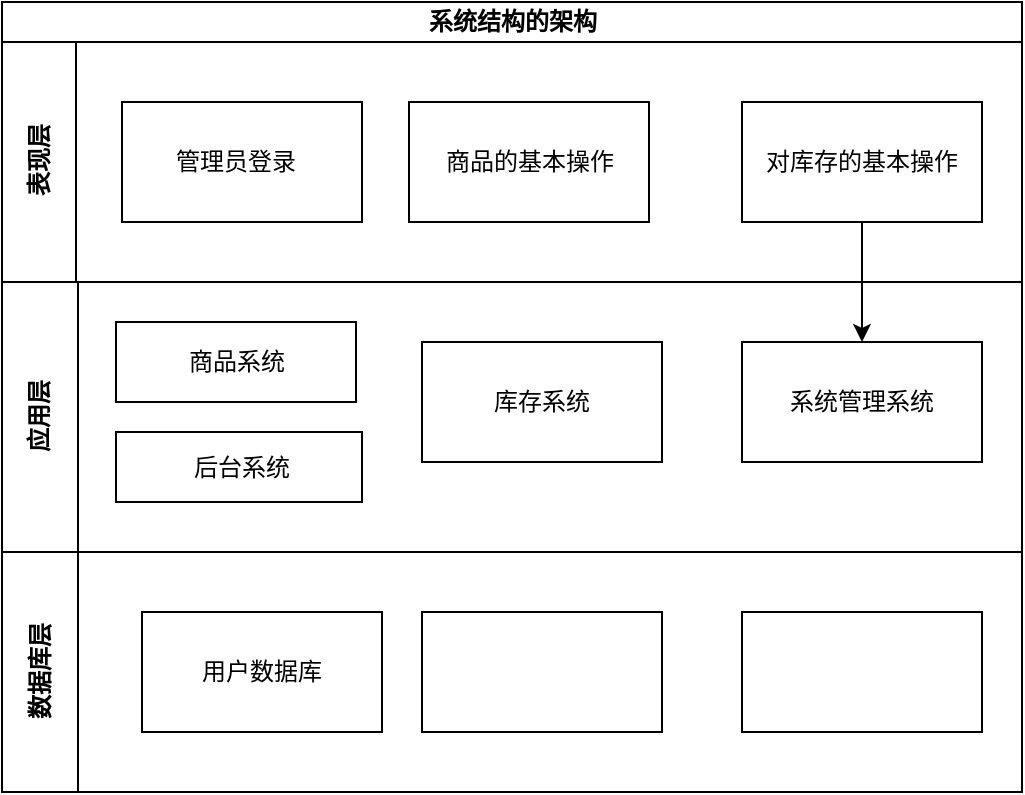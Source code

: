 <mxfile version="13.9.1" type="github">
  <diagram id="5b3xqpmSote6IkgPTgAm" name="Page-1">
    <mxGraphModel dx="868" dy="479" grid="1" gridSize="10" guides="1" tooltips="1" connect="1" arrows="1" fold="1" page="1" pageScale="1" pageWidth="827" pageHeight="1169" math="0" shadow="0">
      <root>
        <mxCell id="0" />
        <mxCell id="1" parent="0" />
        <mxCell id="98MKtr_wibg7zyHbtHh_-44" value="系统结构的架构" style="swimlane;html=1;childLayout=stackLayout;resizeParent=1;resizeParentMax=0;horizontal=1;startSize=20;horizontalStack=0;" vertex="1" parent="1">
          <mxGeometry x="100" y="40" width="510" height="395" as="geometry">
            <mxRectangle x="140" y="30" width="60" height="20" as="alternateBounds" />
          </mxGeometry>
        </mxCell>
        <mxCell id="98MKtr_wibg7zyHbtHh_-45" value="表现层" style="swimlane;html=1;startSize=37;horizontal=0;" vertex="1" parent="98MKtr_wibg7zyHbtHh_-44">
          <mxGeometry y="20" width="510" height="120" as="geometry">
            <mxRectangle y="20" width="510" height="60" as="alternateBounds" />
          </mxGeometry>
        </mxCell>
        <mxCell id="98MKtr_wibg7zyHbtHh_-46" value="" style="verticalLabelPosition=bottom;verticalAlign=top;html=1;shape=mxgraph.basic.rect;fillColor=#ffffff;fillColor2=none;strokeColor=#000000;strokeWidth=1;size=20;indent=5;" vertex="1" parent="98MKtr_wibg7zyHbtHh_-45">
          <mxGeometry x="60" y="30" width="120" height="60" as="geometry" />
        </mxCell>
        <mxCell id="98MKtr_wibg7zyHbtHh_-47" value="" style="verticalLabelPosition=bottom;verticalAlign=top;html=1;shape=mxgraph.basic.rect;fillColor=#ffffff;fillColor2=none;strokeColor=#000000;strokeWidth=1;size=20;indent=5;" vertex="1" parent="98MKtr_wibg7zyHbtHh_-45">
          <mxGeometry x="203.5" y="30" width="120" height="60" as="geometry" />
        </mxCell>
        <mxCell id="98MKtr_wibg7zyHbtHh_-48" value="" style="verticalLabelPosition=bottom;verticalAlign=top;html=1;shape=mxgraph.basic.rect;fillColor=#ffffff;fillColor2=none;strokeColor=#000000;strokeWidth=1;size=20;indent=5;" vertex="1" parent="98MKtr_wibg7zyHbtHh_-45">
          <mxGeometry x="370" y="30" width="120" height="60" as="geometry" />
        </mxCell>
        <UserObject label="管理员登录" placeholders="1" name="Variable" id="98MKtr_wibg7zyHbtHh_-49">
          <mxCell style="text;html=1;strokeColor=none;fillColor=none;align=center;verticalAlign=middle;whiteSpace=wrap;overflow=hidden;" vertex="1" parent="98MKtr_wibg7zyHbtHh_-45">
            <mxGeometry x="77" y="50" width="80" height="20" as="geometry" />
          </mxCell>
        </UserObject>
        <UserObject label="商品的基本操作" placeholders="1" name="Variable" id="98MKtr_wibg7zyHbtHh_-50">
          <mxCell style="text;html=1;strokeColor=none;fillColor=none;align=center;verticalAlign=middle;whiteSpace=wrap;overflow=hidden;" vertex="1" parent="98MKtr_wibg7zyHbtHh_-45">
            <mxGeometry x="213.5" y="50" width="100" height="20" as="geometry" />
          </mxCell>
        </UserObject>
        <UserObject label="对库存的基本操作" placeholders="1" name="Variable" id="98MKtr_wibg7zyHbtHh_-51">
          <mxCell style="text;html=1;strokeColor=none;fillColor=none;align=center;verticalAlign=middle;whiteSpace=wrap;overflow=hidden;" vertex="1" parent="98MKtr_wibg7zyHbtHh_-45">
            <mxGeometry x="370" y="50" width="120" height="20" as="geometry" />
          </mxCell>
        </UserObject>
        <mxCell id="98MKtr_wibg7zyHbtHh_-52" value="应用层" style="swimlane;html=1;startSize=38;horizontal=0;" vertex="1" parent="98MKtr_wibg7zyHbtHh_-44">
          <mxGeometry y="140" width="510" height="135" as="geometry" />
        </mxCell>
        <mxCell id="98MKtr_wibg7zyHbtHh_-53" value="" style="verticalLabelPosition=bottom;verticalAlign=top;html=1;shape=mxgraph.basic.rect;fillColor=#ffffff;fillColor2=none;strokeColor=#000000;strokeWidth=1;size=20;indent=5;" vertex="1" parent="98MKtr_wibg7zyHbtHh_-52">
          <mxGeometry x="57" y="20" width="120" height="40" as="geometry" />
        </mxCell>
        <mxCell id="98MKtr_wibg7zyHbtHh_-54" value="" style="verticalLabelPosition=bottom;verticalAlign=top;html=1;shape=mxgraph.basic.rect;fillColor=#ffffff;fillColor2=none;strokeColor=#000000;strokeWidth=1;size=20;indent=5;" vertex="1" parent="98MKtr_wibg7zyHbtHh_-52">
          <mxGeometry x="210" y="30" width="120" height="60" as="geometry" />
        </mxCell>
        <mxCell id="98MKtr_wibg7zyHbtHh_-55" value="" style="verticalLabelPosition=bottom;verticalAlign=top;html=1;shape=mxgraph.basic.rect;fillColor=#ffffff;fillColor2=none;strokeColor=#000000;strokeWidth=1;size=20;indent=5;" vertex="1" parent="98MKtr_wibg7zyHbtHh_-52">
          <mxGeometry x="370" y="30" width="120" height="60" as="geometry" />
        </mxCell>
        <UserObject label="商品系统" placeholders="1" name="Variable" id="98MKtr_wibg7zyHbtHh_-56">
          <mxCell style="text;html=1;strokeColor=none;fillColor=none;align=center;verticalAlign=middle;whiteSpace=wrap;overflow=hidden;" vertex="1" parent="98MKtr_wibg7zyHbtHh_-52">
            <mxGeometry x="75.5" y="30" width="83" height="20" as="geometry" />
          </mxCell>
        </UserObject>
        <UserObject label="库存系统" placeholders="1" name="Variable" id="98MKtr_wibg7zyHbtHh_-57">
          <mxCell style="text;html=1;strokeColor=none;fillColor=none;align=center;verticalAlign=middle;whiteSpace=wrap;overflow=hidden;" vertex="1" parent="98MKtr_wibg7zyHbtHh_-52">
            <mxGeometry x="230" y="50" width="80" height="20" as="geometry" />
          </mxCell>
        </UserObject>
        <UserObject label="系统管理系统" placeholders="1" name="Variable" id="98MKtr_wibg7zyHbtHh_-58">
          <mxCell style="text;html=1;strokeColor=none;fillColor=none;align=center;verticalAlign=middle;whiteSpace=wrap;overflow=hidden;" vertex="1" parent="98MKtr_wibg7zyHbtHh_-52">
            <mxGeometry x="390" y="50" width="80" height="20" as="geometry" />
          </mxCell>
        </UserObject>
        <mxCell id="98MKtr_wibg7zyHbtHh_-59" value="" style="verticalLabelPosition=bottom;verticalAlign=top;html=1;shape=mxgraph.basic.rect;fillColor=#ffffff;fillColor2=none;strokeColor=#000000;strokeWidth=1;size=20;indent=5;" vertex="1" parent="98MKtr_wibg7zyHbtHh_-52">
          <mxGeometry x="57" y="75" width="123" height="35" as="geometry" />
        </mxCell>
        <UserObject label="后台系统" placeholders="1" name="Variable" id="98MKtr_wibg7zyHbtHh_-60">
          <mxCell style="text;html=1;strokeColor=none;fillColor=none;align=center;verticalAlign=middle;whiteSpace=wrap;overflow=hidden;" vertex="1" parent="98MKtr_wibg7zyHbtHh_-52">
            <mxGeometry x="80" y="82.5" width="80" height="20" as="geometry" />
          </mxCell>
        </UserObject>
        <mxCell id="98MKtr_wibg7zyHbtHh_-61" value="数据库层" style="swimlane;html=1;startSize=38;horizontal=0;" vertex="1" parent="98MKtr_wibg7zyHbtHh_-44">
          <mxGeometry y="275" width="510" height="120" as="geometry" />
        </mxCell>
        <mxCell id="98MKtr_wibg7zyHbtHh_-62" value="" style="verticalLabelPosition=bottom;verticalAlign=top;html=1;shape=mxgraph.basic.rect;fillColor=#ffffff;fillColor2=none;strokeColor=#000000;strokeWidth=1;size=20;indent=5;" vertex="1" parent="98MKtr_wibg7zyHbtHh_-61">
          <mxGeometry x="70" y="30" width="120" height="60" as="geometry" />
        </mxCell>
        <mxCell id="98MKtr_wibg7zyHbtHh_-63" value="" style="verticalLabelPosition=bottom;verticalAlign=top;html=1;shape=mxgraph.basic.rect;fillColor=#ffffff;fillColor2=none;strokeColor=#000000;strokeWidth=1;size=20;indent=5;" vertex="1" parent="98MKtr_wibg7zyHbtHh_-61">
          <mxGeometry x="210" y="30" width="120" height="60" as="geometry" />
        </mxCell>
        <mxCell id="98MKtr_wibg7zyHbtHh_-64" value="" style="verticalLabelPosition=bottom;verticalAlign=top;html=1;shape=mxgraph.basic.rect;fillColor=#ffffff;fillColor2=none;strokeColor=#000000;strokeWidth=1;size=20;indent=5;" vertex="1" parent="98MKtr_wibg7zyHbtHh_-61">
          <mxGeometry x="370" y="30" width="120" height="60" as="geometry" />
        </mxCell>
        <UserObject label="用户数据库" placeholders="1" name="Variable" id="98MKtr_wibg7zyHbtHh_-65">
          <mxCell style="text;html=1;strokeColor=none;fillColor=none;align=center;verticalAlign=middle;whiteSpace=wrap;overflow=hidden;" vertex="1" parent="98MKtr_wibg7zyHbtHh_-61">
            <mxGeometry x="90" y="50" width="80" height="20" as="geometry" />
          </mxCell>
        </UserObject>
        <mxCell id="98MKtr_wibg7zyHbtHh_-66" value="" style="swimlane;html=1;startSize=20;horizontal=0;" vertex="1" parent="98MKtr_wibg7zyHbtHh_-44">
          <mxGeometry y="395" width="510" as="geometry">
            <mxRectangle y="380" width="510" height="60" as="alternateBounds" />
          </mxGeometry>
        </mxCell>
        <mxCell id="98MKtr_wibg7zyHbtHh_-67" value="" style="edgeStyle=orthogonalEdgeStyle;rounded=0;html=1;jettySize=auto;orthogonalLoop=1;" edge="1" parent="98MKtr_wibg7zyHbtHh_-44" source="98MKtr_wibg7zyHbtHh_-48" target="98MKtr_wibg7zyHbtHh_-55">
          <mxGeometry relative="1" as="geometry" />
        </mxCell>
      </root>
    </mxGraphModel>
  </diagram>
</mxfile>

